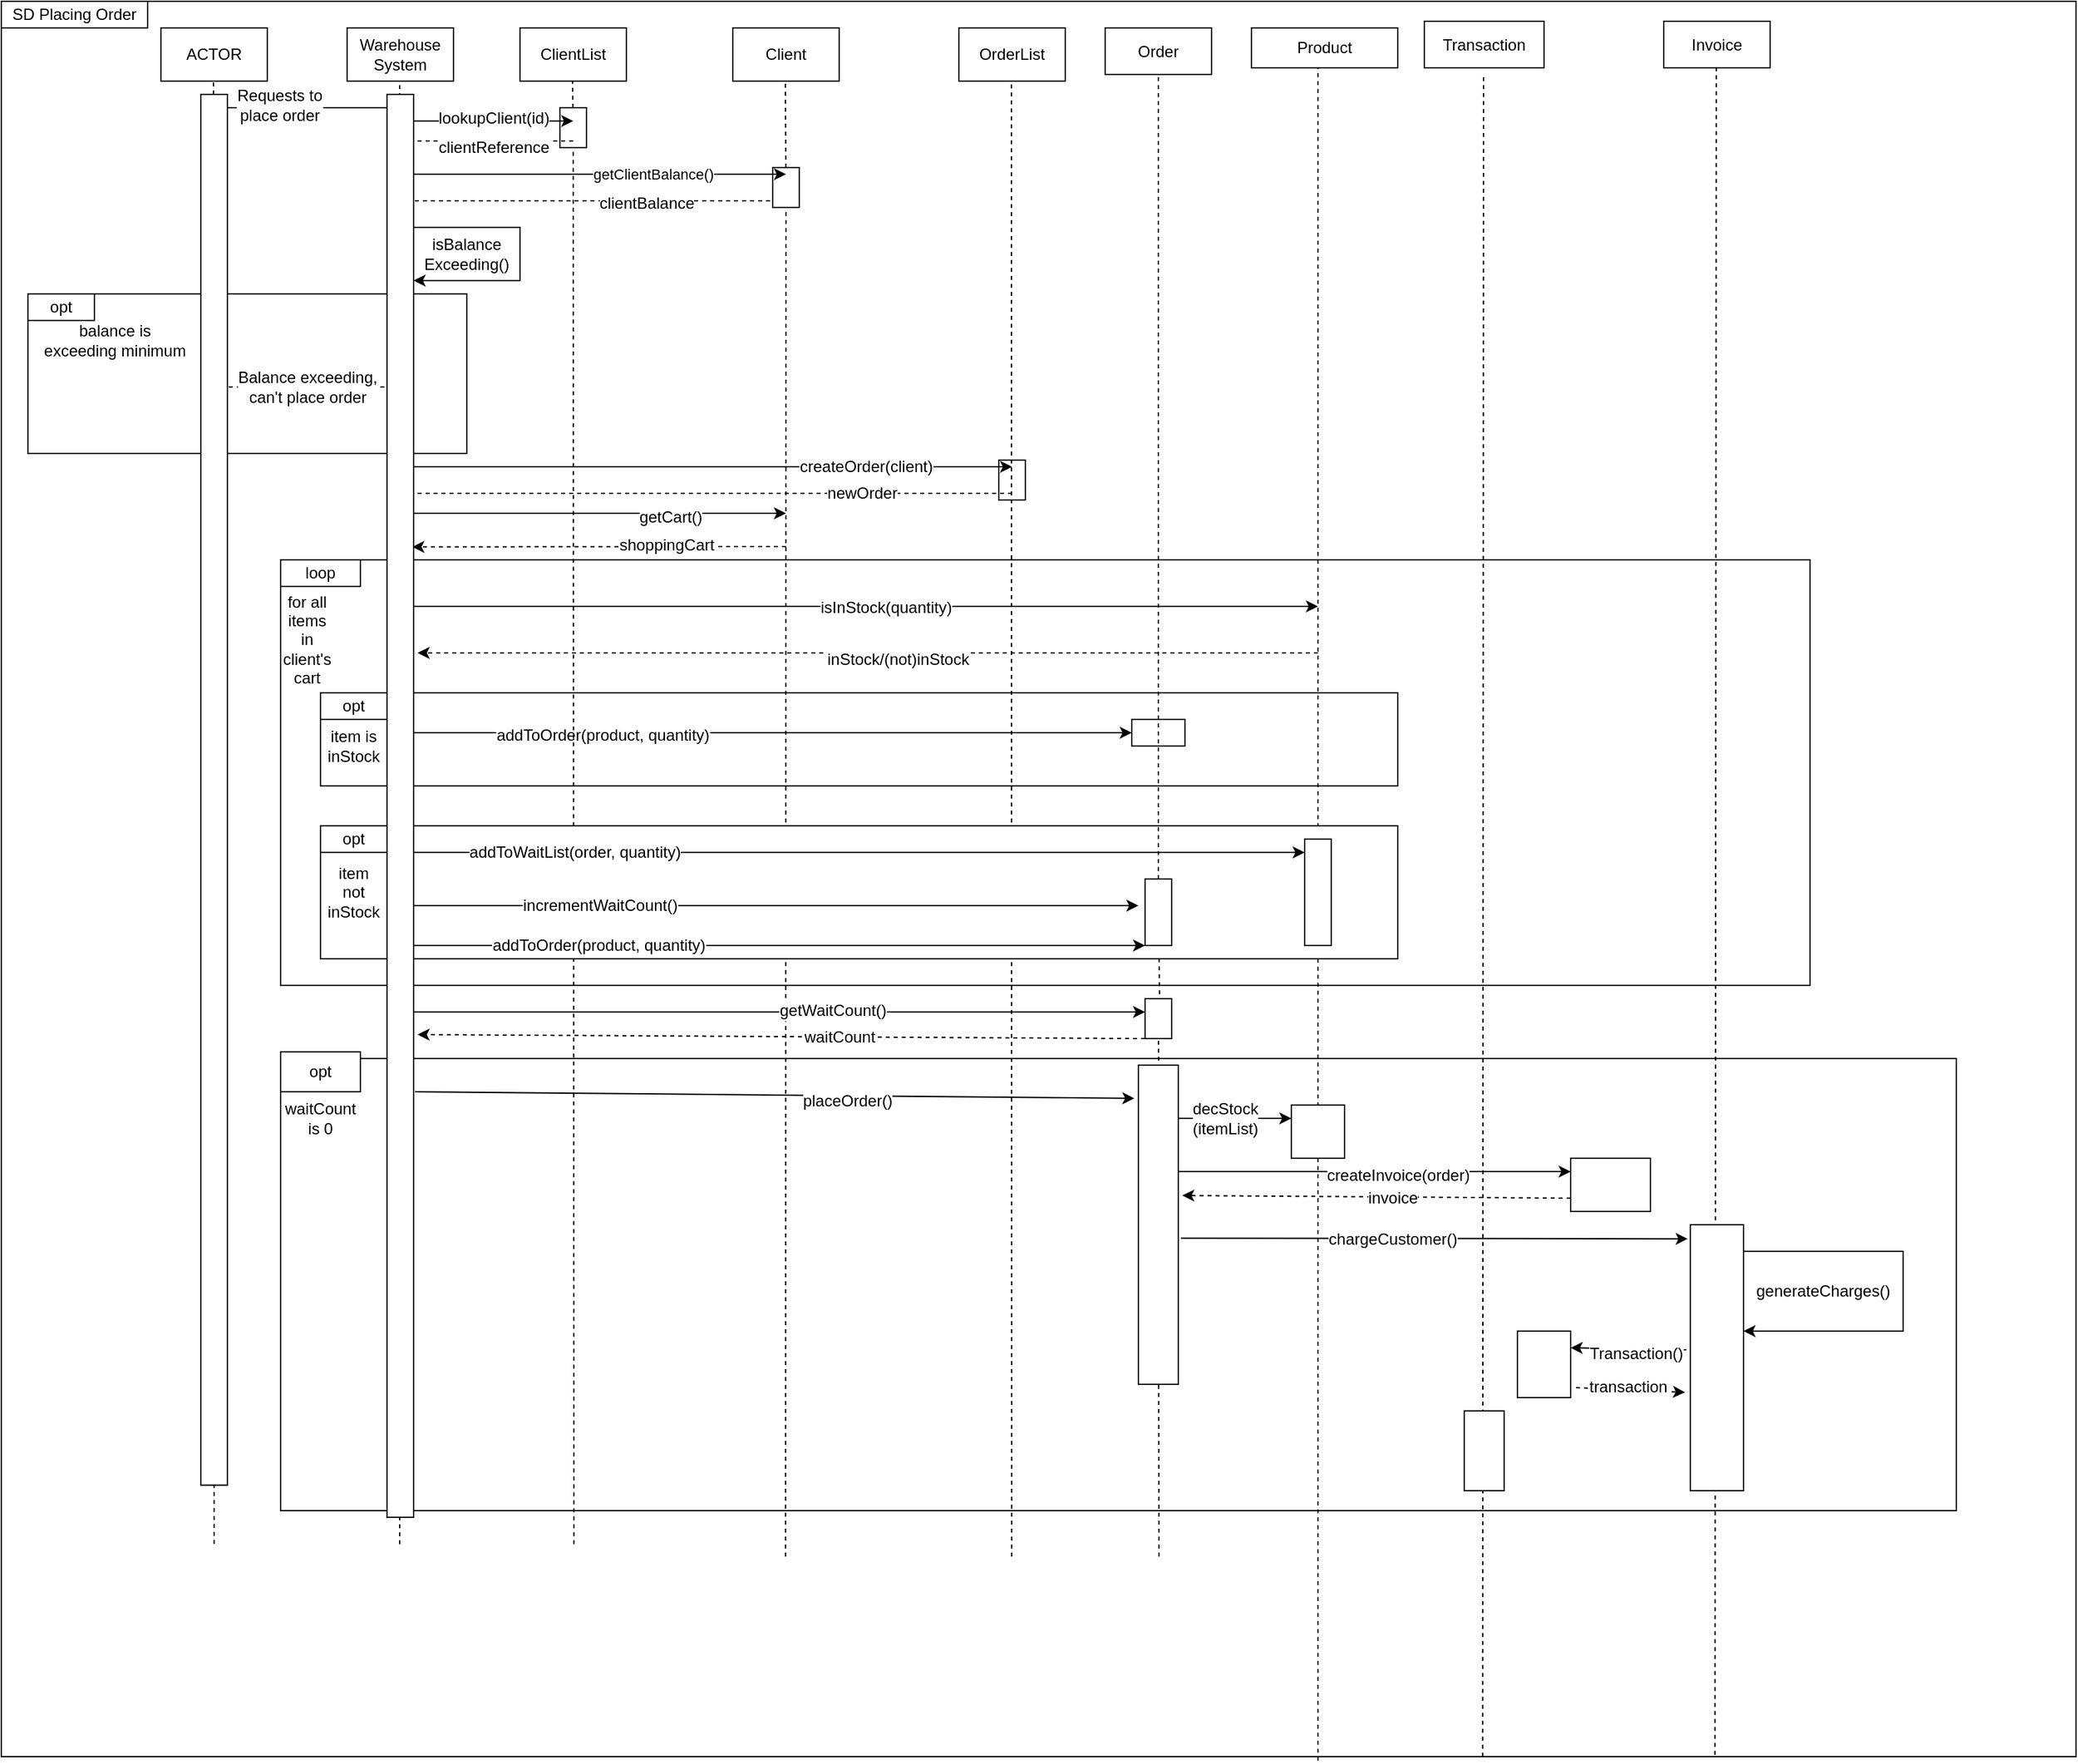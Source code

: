<mxfile version="12.6.5" type="github">
  <diagram id="tKLSFN9qIgkbpF_6YdEr" name="Page-1">
    <mxGraphModel dx="1182" dy="761" grid="1" gridSize="10" guides="1" tooltips="1" connect="1" arrows="1" fold="1" page="1" pageScale="1" pageWidth="1100" pageHeight="850" math="0" shadow="0">
      <root>
        <mxCell id="0"/>
        <mxCell id="1" parent="0"/>
        <mxCell id="7SxAcVkQmoZjiOWq1pf1-21" value="" style="rounded=0;whiteSpace=wrap;html=1;" parent="1" vertex="1">
          <mxGeometry width="1560" height="1320" as="geometry"/>
        </mxCell>
        <mxCell id="BWwTkyQzAVA0nwTKk7PY-33" value="" style="rounded=0;whiteSpace=wrap;html=1;" parent="1" vertex="1">
          <mxGeometry x="750" y="345" width="20" height="30" as="geometry"/>
        </mxCell>
        <mxCell id="7SxAcVkQmoZjiOWq1pf1-38" value="" style="endArrow=classic;html=1;dashed=1;" parent="1" edge="1">
          <mxGeometry width="50" height="50" relative="1" as="geometry">
            <mxPoint x="590" y="150" as="sourcePoint"/>
            <mxPoint x="300" y="150" as="targetPoint"/>
          </mxGeometry>
        </mxCell>
        <mxCell id="7SxAcVkQmoZjiOWq1pf1-39" value="clientBalance" style="text;html=1;align=center;verticalAlign=middle;resizable=0;points=[];labelBackgroundColor=#ffffff;" parent="7SxAcVkQmoZjiOWq1pf1-38" vertex="1" connectable="0">
          <mxGeometry x="-0.276" y="2" relative="1" as="geometry">
            <mxPoint as="offset"/>
          </mxGeometry>
        </mxCell>
        <mxCell id="BWwTkyQzAVA0nwTKk7PY-30" value="" style="rounded=0;whiteSpace=wrap;html=1;" parent="1" vertex="1">
          <mxGeometry x="580" y="125" width="20" height="30" as="geometry"/>
        </mxCell>
        <mxCell id="BWwTkyQzAVA0nwTKk7PY-21" value="" style="rounded=0;whiteSpace=wrap;html=1;" parent="1" vertex="1">
          <mxGeometry x="420" y="80" width="20" height="30" as="geometry"/>
        </mxCell>
        <mxCell id="7SxAcVkQmoZjiOWq1pf1-46" value="" style="rounded=0;whiteSpace=wrap;html=1;" parent="1" vertex="1">
          <mxGeometry x="20" y="220" width="330" height="120" as="geometry"/>
        </mxCell>
        <mxCell id="7SxAcVkQmoZjiOWq1pf1-1" value="ACTOR" style="rounded=0;whiteSpace=wrap;html=1;" parent="1" vertex="1">
          <mxGeometry x="120" y="20" width="80" height="40" as="geometry"/>
        </mxCell>
        <mxCell id="7SxAcVkQmoZjiOWq1pf1-3" value="Warehouse System" style="rounded=0;whiteSpace=wrap;html=1;" parent="1" vertex="1">
          <mxGeometry x="260" y="20" width="80" height="40" as="geometry"/>
        </mxCell>
        <mxCell id="7SxAcVkQmoZjiOWq1pf1-9" value="ClientList" style="rounded=0;whiteSpace=wrap;html=1;" parent="1" vertex="1">
          <mxGeometry x="390" y="20" width="80" height="40" as="geometry"/>
        </mxCell>
        <mxCell id="7SxAcVkQmoZjiOWq1pf1-11" value="Client" style="rounded=0;whiteSpace=wrap;html=1;" parent="1" vertex="1">
          <mxGeometry x="550" y="20" width="80" height="40" as="geometry"/>
        </mxCell>
        <mxCell id="7SxAcVkQmoZjiOWq1pf1-13" value="OrderList" style="rounded=0;whiteSpace=wrap;html=1;" parent="1" vertex="1">
          <mxGeometry x="720" y="20" width="80" height="40" as="geometry"/>
        </mxCell>
        <mxCell id="7SxAcVkQmoZjiOWq1pf1-14" value="Order" style="rounded=0;whiteSpace=wrap;html=1;" parent="1" vertex="1">
          <mxGeometry x="830" y="20" width="80" height="35" as="geometry"/>
        </mxCell>
        <mxCell id="7SxAcVkQmoZjiOWq1pf1-18" value="Invoice" style="rounded=0;whiteSpace=wrap;html=1;" parent="1" vertex="1">
          <mxGeometry x="1250" y="15" width="80" height="35" as="geometry"/>
        </mxCell>
        <mxCell id="7SxAcVkQmoZjiOWq1pf1-22" value="SD Placing Order" style="rounded=0;whiteSpace=wrap;html=1;" parent="1" vertex="1">
          <mxGeometry width="110" height="20" as="geometry"/>
        </mxCell>
        <mxCell id="7SxAcVkQmoZjiOWq1pf1-26" value="Transaction" style="rounded=0;whiteSpace=wrap;html=1;" parent="1" vertex="1">
          <mxGeometry x="1070" y="15" width="90" height="35" as="geometry"/>
        </mxCell>
        <mxCell id="7SxAcVkQmoZjiOWq1pf1-27" value="Product" style="rounded=0;whiteSpace=wrap;html=1;" parent="1" vertex="1">
          <mxGeometry x="940" y="20" width="110" height="30" as="geometry"/>
        </mxCell>
        <mxCell id="7SxAcVkQmoZjiOWq1pf1-29" value="" style="endArrow=classic;html=1;" parent="1" edge="1">
          <mxGeometry width="50" height="50" relative="1" as="geometry">
            <mxPoint x="300" y="90" as="sourcePoint"/>
            <mxPoint x="430" y="90" as="targetPoint"/>
          </mxGeometry>
        </mxCell>
        <mxCell id="7SxAcVkQmoZjiOWq1pf1-30" value="lookupClient(id)" style="text;html=1;align=center;verticalAlign=middle;resizable=0;points=[];labelBackgroundColor=#ffffff;" parent="7SxAcVkQmoZjiOWq1pf1-29" vertex="1" connectable="0">
          <mxGeometry x="0.231" y="2" relative="1" as="geometry">
            <mxPoint x="-10" as="offset"/>
          </mxGeometry>
        </mxCell>
        <mxCell id="7SxAcVkQmoZjiOWq1pf1-36" value="getClientBalance()" style="endArrow=classic;html=1;" parent="1" edge="1">
          <mxGeometry x="0.31" width="50" height="50" relative="1" as="geometry">
            <mxPoint x="300" y="130" as="sourcePoint"/>
            <mxPoint x="590" y="130" as="targetPoint"/>
            <mxPoint as="offset"/>
          </mxGeometry>
        </mxCell>
        <mxCell id="7SxAcVkQmoZjiOWq1pf1-41" value="&lt;div&gt;isBalance&lt;/div&gt;&lt;div&gt;Exceeding()&lt;br&gt;&lt;/div&gt;" style="rounded=0;whiteSpace=wrap;html=1;" parent="1" vertex="1">
          <mxGeometry x="310" y="170" width="80" height="40" as="geometry"/>
        </mxCell>
        <mxCell id="7SxAcVkQmoZjiOWq1pf1-42" value="" style="endArrow=classic;html=1;dashed=1;entryX=0;entryY=1;entryDx=0;entryDy=0;" parent="1" target="7SxAcVkQmoZjiOWq1pf1-41" edge="1">
          <mxGeometry width="50" height="50" relative="1" as="geometry">
            <mxPoint x="320" y="210" as="sourcePoint"/>
            <mxPoint x="370" y="160" as="targetPoint"/>
          </mxGeometry>
        </mxCell>
        <mxCell id="7SxAcVkQmoZjiOWq1pf1-47" value="opt" style="rounded=0;whiteSpace=wrap;html=1;" parent="1" vertex="1">
          <mxGeometry x="20" y="220" width="50" height="20" as="geometry"/>
        </mxCell>
        <mxCell id="7SxAcVkQmoZjiOWq1pf1-48" value="&lt;div&gt;balance is&lt;/div&gt;&lt;div&gt;exceeding minimum&lt;br&gt;&lt;/div&gt;" style="text;html=1;align=center;verticalAlign=middle;resizable=0;points=[];autosize=1;" parent="1" vertex="1">
          <mxGeometry x="20" y="240" width="130" height="30" as="geometry"/>
        </mxCell>
        <mxCell id="7SxAcVkQmoZjiOWq1pf1-2" value="" style="endArrow=none;dashed=1;html=1;" parent="1" source="BWwTkyQzAVA0nwTKk7PY-3" edge="1">
          <mxGeometry width="50" height="50" relative="1" as="geometry">
            <mxPoint x="160" y="840" as="sourcePoint"/>
            <mxPoint x="159.5" y="60" as="targetPoint"/>
          </mxGeometry>
        </mxCell>
        <mxCell id="7SxAcVkQmoZjiOWq1pf1-49" value="" style="endArrow=classic;html=1;dashed=1;" parent="1" edge="1">
          <mxGeometry width="50" height="50" relative="1" as="geometry">
            <mxPoint x="300" y="290" as="sourcePoint"/>
            <mxPoint x="160" y="290" as="targetPoint"/>
          </mxGeometry>
        </mxCell>
        <mxCell id="7SxAcVkQmoZjiOWq1pf1-50" value="&lt;div&gt;Balance exceeding,&lt;/div&gt;&lt;div&gt;can&#39;t place order&lt;br&gt;&lt;/div&gt;" style="text;html=1;align=center;verticalAlign=middle;resizable=0;points=[];labelBackgroundColor=#ffffff;" parent="7SxAcVkQmoZjiOWq1pf1-49" vertex="1" connectable="0">
          <mxGeometry x="0.457" y="-3" relative="1" as="geometry">
            <mxPoint x="32" y="3" as="offset"/>
          </mxGeometry>
        </mxCell>
        <mxCell id="7SxAcVkQmoZjiOWq1pf1-58" value="" style="rounded=0;whiteSpace=wrap;html=1;" parent="1" vertex="1">
          <mxGeometry x="210" y="420" width="1150" height="320" as="geometry"/>
        </mxCell>
        <mxCell id="7SxAcVkQmoZjiOWq1pf1-4" value="" style="endArrow=none;dashed=1;html=1;" parent="1" edge="1">
          <mxGeometry width="50" height="50" relative="1" as="geometry">
            <mxPoint x="300" y="840" as="sourcePoint"/>
            <mxPoint x="299.5" y="60" as="targetPoint"/>
          </mxGeometry>
        </mxCell>
        <mxCell id="7SxAcVkQmoZjiOWq1pf1-10" value="" style="endArrow=none;dashed=1;html=1;" parent="1" source="BWwTkyQzAVA0nwTKk7PY-21" edge="1">
          <mxGeometry width="50" height="50" relative="1" as="geometry">
            <mxPoint x="430" y="840" as="sourcePoint"/>
            <mxPoint x="429.5" y="60" as="targetPoint"/>
          </mxGeometry>
        </mxCell>
        <mxCell id="7SxAcVkQmoZjiOWq1pf1-12" value="" style="endArrow=none;dashed=1;html=1;" parent="1" source="BWwTkyQzAVA0nwTKk7PY-30" edge="1">
          <mxGeometry width="50" height="50" relative="1" as="geometry">
            <mxPoint x="590" y="840" as="sourcePoint"/>
            <mxPoint x="589.5" y="60" as="targetPoint"/>
          </mxGeometry>
        </mxCell>
        <mxCell id="7SxAcVkQmoZjiOWq1pf1-59" value="loop" style="rounded=0;whiteSpace=wrap;html=1;" parent="1" vertex="1">
          <mxGeometry x="210" y="420" width="60" height="20" as="geometry"/>
        </mxCell>
        <mxCell id="7SxAcVkQmoZjiOWq1pf1-60" value="for all items in client&#39;s cart" style="text;html=1;strokeColor=none;fillColor=none;align=center;verticalAlign=middle;whiteSpace=wrap;rounded=0;" parent="1" vertex="1">
          <mxGeometry x="210" y="470" width="40" height="20" as="geometry"/>
        </mxCell>
        <mxCell id="7SxAcVkQmoZjiOWq1pf1-63" value="" style="endArrow=classic;html=1;" parent="1" edge="1">
          <mxGeometry width="50" height="50" relative="1" as="geometry">
            <mxPoint x="300" y="350" as="sourcePoint"/>
            <mxPoint x="760" y="350" as="targetPoint"/>
          </mxGeometry>
        </mxCell>
        <mxCell id="7SxAcVkQmoZjiOWq1pf1-64" value="createOrder(client)" style="text;html=1;align=center;verticalAlign=middle;resizable=0;points=[];labelBackgroundColor=#ffffff;" parent="7SxAcVkQmoZjiOWq1pf1-63" vertex="1" connectable="0">
          <mxGeometry x="0.735" relative="1" as="geometry">
            <mxPoint x="-49" as="offset"/>
          </mxGeometry>
        </mxCell>
        <mxCell id="7SxAcVkQmoZjiOWq1pf1-32" value="" style="endArrow=classic;html=1;dashed=1;" parent="1" edge="1">
          <mxGeometry width="50" height="50" relative="1" as="geometry">
            <mxPoint x="430" y="105" as="sourcePoint"/>
            <mxPoint x="300" y="105" as="targetPoint"/>
          </mxGeometry>
        </mxCell>
        <mxCell id="7SxAcVkQmoZjiOWq1pf1-33" value="clientReference" style="text;html=1;align=center;verticalAlign=middle;resizable=0;points=[];labelBackgroundColor=#ffffff;" parent="7SxAcVkQmoZjiOWq1pf1-32" vertex="1" connectable="0">
          <mxGeometry x="-0.4" y="1" relative="1" as="geometry">
            <mxPoint x="-21" y="4" as="offset"/>
          </mxGeometry>
        </mxCell>
        <mxCell id="7SxAcVkQmoZjiOWq1pf1-61" value="" style="endArrow=classic;html=1;dashed=1;" parent="1" edge="1">
          <mxGeometry width="50" height="50" relative="1" as="geometry">
            <mxPoint x="760" y="370" as="sourcePoint"/>
            <mxPoint x="300" y="370" as="targetPoint"/>
          </mxGeometry>
        </mxCell>
        <mxCell id="7SxAcVkQmoZjiOWq1pf1-62" value="newOrder" style="text;html=1;align=center;verticalAlign=middle;resizable=0;points=[];labelBackgroundColor=#ffffff;" parent="7SxAcVkQmoZjiOWq1pf1-61" vertex="1" connectable="0">
          <mxGeometry x="-0.509" relative="1" as="geometry">
            <mxPoint as="offset"/>
          </mxGeometry>
        </mxCell>
        <mxCell id="bvHiQw0GbugnLKVl-1VQ-2" value="" style="endArrow=classic;html=1;" edge="1" parent="1">
          <mxGeometry width="50" height="50" relative="1" as="geometry">
            <mxPoint x="310" y="385" as="sourcePoint"/>
            <mxPoint x="590" y="385" as="targetPoint"/>
          </mxGeometry>
        </mxCell>
        <mxCell id="bvHiQw0GbugnLKVl-1VQ-3" value="getCart()" style="text;html=1;align=center;verticalAlign=middle;resizable=0;points=[];labelBackgroundColor=#ffffff;" vertex="1" connectable="0" parent="bvHiQw0GbugnLKVl-1VQ-2">
          <mxGeometry x="0.379" y="-3" relative="1" as="geometry">
            <mxPoint as="offset"/>
          </mxGeometry>
        </mxCell>
        <mxCell id="bvHiQw0GbugnLKVl-1VQ-4" value="" style="endArrow=classic;html=1;entryX=0.95;entryY=0.318;entryDx=0;entryDy=0;entryPerimeter=0;dashed=1;" edge="1" parent="1" target="BWwTkyQzAVA0nwTKk7PY-7">
          <mxGeometry width="50" height="50" relative="1" as="geometry">
            <mxPoint x="590" y="410" as="sourcePoint"/>
            <mxPoint x="640" y="345" as="targetPoint"/>
          </mxGeometry>
        </mxCell>
        <mxCell id="bvHiQw0GbugnLKVl-1VQ-5" value="shoppingCart" style="text;html=1;align=center;verticalAlign=middle;resizable=0;points=[];labelBackgroundColor=#ffffff;" vertex="1" connectable="0" parent="bvHiQw0GbugnLKVl-1VQ-4">
          <mxGeometry x="-0.193" y="-1" relative="1" as="geometry">
            <mxPoint x="23" as="offset"/>
          </mxGeometry>
        </mxCell>
        <mxCell id="bvHiQw0GbugnLKVl-1VQ-6" value="" style="endArrow=classic;html=1;" edge="1" parent="1">
          <mxGeometry width="50" height="50" relative="1" as="geometry">
            <mxPoint x="310" y="455" as="sourcePoint"/>
            <mxPoint x="990" y="455" as="targetPoint"/>
          </mxGeometry>
        </mxCell>
        <mxCell id="bvHiQw0GbugnLKVl-1VQ-7" value="isInStock(quantity)" style="text;html=1;align=center;verticalAlign=middle;resizable=0;points=[];labelBackgroundColor=#ffffff;" vertex="1" connectable="0" parent="bvHiQw0GbugnLKVl-1VQ-6">
          <mxGeometry x="0.044" y="-1" relative="1" as="geometry">
            <mxPoint as="offset"/>
          </mxGeometry>
        </mxCell>
        <mxCell id="bvHiQw0GbugnLKVl-1VQ-8" value="" style="endArrow=classic;html=1;dashed=1;" edge="1" parent="1">
          <mxGeometry width="50" height="50" relative="1" as="geometry">
            <mxPoint x="990" y="490" as="sourcePoint"/>
            <mxPoint x="313" y="490" as="targetPoint"/>
          </mxGeometry>
        </mxCell>
        <mxCell id="bvHiQw0GbugnLKVl-1VQ-9" value="inStock/(not)inStock" style="text;html=1;align=center;verticalAlign=middle;resizable=0;points=[];labelBackgroundColor=#ffffff;" vertex="1" connectable="0" parent="bvHiQw0GbugnLKVl-1VQ-8">
          <mxGeometry x="-0.067" y="5" relative="1" as="geometry">
            <mxPoint as="offset"/>
          </mxGeometry>
        </mxCell>
        <mxCell id="bvHiQw0GbugnLKVl-1VQ-10" value="" style="rounded=0;whiteSpace=wrap;html=1;" vertex="1" parent="1">
          <mxGeometry x="240" y="520" width="810" height="70" as="geometry"/>
        </mxCell>
        <mxCell id="bvHiQw0GbugnLKVl-1VQ-12" value="&lt;div&gt;item is &lt;br&gt;&lt;/div&gt;&lt;div&gt;inStock&lt;br&gt;&lt;/div&gt;" style="text;html=1;strokeColor=none;fillColor=none;align=center;verticalAlign=middle;whiteSpace=wrap;rounded=0;" vertex="1" parent="1">
          <mxGeometry x="245" y="550" width="40" height="20" as="geometry"/>
        </mxCell>
        <mxCell id="bvHiQw0GbugnLKVl-1VQ-11" value="opt" style="rounded=0;whiteSpace=wrap;html=1;" vertex="1" parent="1">
          <mxGeometry x="240" y="520" width="50" height="20" as="geometry"/>
        </mxCell>
        <mxCell id="7SxAcVkQmoZjiOWq1pf1-24" value="" style="endArrow=classic;html=1;" parent="1" edge="1">
          <mxGeometry width="50" height="50" relative="1" as="geometry">
            <mxPoint x="160" y="80" as="sourcePoint"/>
            <mxPoint x="300" y="80" as="targetPoint"/>
          </mxGeometry>
        </mxCell>
        <mxCell id="7SxAcVkQmoZjiOWq1pf1-25" value="&lt;div&gt;Requests to &lt;br&gt;&lt;/div&gt;&lt;div&gt;place order&lt;br&gt;&lt;/div&gt;" style="text;html=1;align=center;verticalAlign=middle;resizable=0;points=[];labelBackgroundColor=#ffffff;" parent="7SxAcVkQmoZjiOWq1pf1-24" vertex="1" connectable="0">
          <mxGeometry x="-0.3" y="2" relative="1" as="geometry">
            <mxPoint as="offset"/>
          </mxGeometry>
        </mxCell>
        <mxCell id="bvHiQw0GbugnLKVl-1VQ-17" value="" style="rounded=0;whiteSpace=wrap;html=1;" vertex="1" parent="1">
          <mxGeometry x="850" y="540" width="40" height="20" as="geometry"/>
        </mxCell>
        <mxCell id="bvHiQw0GbugnLKVl-1VQ-18" value="" style="endArrow=classic;html=1;" edge="1" parent="1">
          <mxGeometry width="50" height="50" relative="1" as="geometry">
            <mxPoint x="310" y="550" as="sourcePoint"/>
            <mxPoint x="850" y="550" as="targetPoint"/>
          </mxGeometry>
        </mxCell>
        <mxCell id="bvHiQw0GbugnLKVl-1VQ-19" value="addToOrder(product, quantity)" style="text;html=1;align=center;verticalAlign=middle;resizable=0;points=[];labelBackgroundColor=#ffffff;" vertex="1" connectable="0" parent="bvHiQw0GbugnLKVl-1VQ-18">
          <mxGeometry x="-0.474" y="-2" relative="1" as="geometry">
            <mxPoint as="offset"/>
          </mxGeometry>
        </mxCell>
        <mxCell id="bvHiQw0GbugnLKVl-1VQ-32" value="" style="rounded=0;whiteSpace=wrap;html=1;" vertex="1" parent="1">
          <mxGeometry x="855" y="660" width="30" height="40" as="geometry"/>
        </mxCell>
        <mxCell id="bvHiQw0GbugnLKVl-1VQ-34" value="" style="rounded=0;whiteSpace=wrap;html=1;" vertex="1" parent="1">
          <mxGeometry x="980" y="630" width="20" height="40" as="geometry"/>
        </mxCell>
        <mxCell id="BWwTkyQzAVA0nwTKk7PY-8" value="" style="endArrow=none;dashed=1;html=1;exitX=0.192;exitY=0.879;exitDx=0;exitDy=0;exitPerimeter=0;" parent="1" target="BWwTkyQzAVA0nwTKk7PY-7" edge="1" source="7SxAcVkQmoZjiOWq1pf1-21">
          <mxGeometry width="50" height="50" relative="1" as="geometry">
            <mxPoint x="300" y="840.0" as="sourcePoint"/>
            <mxPoint x="299.5" y="28.378" as="targetPoint"/>
          </mxGeometry>
        </mxCell>
        <mxCell id="bvHiQw0GbugnLKVl-1VQ-36" value="" style="rounded=0;whiteSpace=wrap;html=1;" vertex="1" parent="1">
          <mxGeometry x="210" y="795" width="1260" height="340" as="geometry"/>
        </mxCell>
        <mxCell id="7SxAcVkQmoZjiOWq1pf1-20" value="" style="endArrow=none;dashed=1;html=1;exitX=0.714;exitY=1;exitDx=0;exitDy=0;exitPerimeter=0;" parent="1" edge="1" source="7SxAcVkQmoZjiOWq1pf1-21">
          <mxGeometry width="50" height="50" relative="1" as="geometry">
            <mxPoint x="1115" y="820" as="sourcePoint"/>
            <mxPoint x="1114.5" y="55" as="targetPoint"/>
          </mxGeometry>
        </mxCell>
        <mxCell id="7SxAcVkQmoZjiOWq1pf1-19" value="" style="endArrow=none;dashed=1;html=1;exitX=0.826;exitY=0.999;exitDx=0;exitDy=0;exitPerimeter=0;" parent="1" edge="1" source="7SxAcVkQmoZjiOWq1pf1-21">
          <mxGeometry width="50" height="50" relative="1" as="geometry">
            <mxPoint x="1290" y="835" as="sourcePoint"/>
            <mxPoint x="1289.5" y="50" as="targetPoint"/>
          </mxGeometry>
        </mxCell>
        <mxCell id="BWwTkyQzAVA0nwTKk7PY-31" value="" style="endArrow=none;dashed=1;html=1;exitX=0.378;exitY=0.886;exitDx=0;exitDy=0;exitPerimeter=0;" parent="1" target="BWwTkyQzAVA0nwTKk7PY-30" edge="1" source="7SxAcVkQmoZjiOWq1pf1-21">
          <mxGeometry width="50" height="50" relative="1" as="geometry">
            <mxPoint x="590" y="840" as="sourcePoint"/>
            <mxPoint x="589.5" y="60.0" as="targetPoint"/>
          </mxGeometry>
        </mxCell>
        <mxCell id="7SxAcVkQmoZjiOWq1pf1-15" value="" style="endArrow=none;dashed=1;html=1;exitX=0.487;exitY=0.886;exitDx=0;exitDy=0;exitPerimeter=0;" parent="1" edge="1" source="7SxAcVkQmoZjiOWq1pf1-21">
          <mxGeometry width="50" height="50" relative="1" as="geometry">
            <mxPoint x="760" y="840" as="sourcePoint"/>
            <mxPoint x="759.5" y="60" as="targetPoint"/>
          </mxGeometry>
        </mxCell>
        <mxCell id="7SxAcVkQmoZjiOWq1pf1-28" value="" style="endArrow=none;dashed=1;html=1;" parent="1" edge="1">
          <mxGeometry width="50" height="50" relative="1" as="geometry">
            <mxPoint x="990" y="1323" as="sourcePoint"/>
            <mxPoint x="990" y="50" as="targetPoint"/>
          </mxGeometry>
        </mxCell>
        <mxCell id="bvHiQw0GbugnLKVl-1VQ-33" value="" style="endArrow=none;dashed=1;html=1;exitX=0.558;exitY=0.886;exitDx=0;exitDy=0;exitPerimeter=0;" edge="1" parent="1" source="bvHiQw0GbugnLKVl-1VQ-55">
          <mxGeometry width="50" height="50" relative="1" as="geometry">
            <mxPoint x="870" y="830" as="sourcePoint"/>
            <mxPoint x="870" y="660" as="targetPoint"/>
          </mxGeometry>
        </mxCell>
        <mxCell id="BWwTkyQzAVA0nwTKk7PY-5" value="" style="group" parent="1" vertex="1" connectable="0">
          <mxGeometry x="150" y="70" width="20" height="1090" as="geometry"/>
        </mxCell>
        <mxCell id="BWwTkyQzAVA0nwTKk7PY-4" value="" style="endArrow=none;dashed=1;html=1;" parent="BWwTkyQzAVA0nwTKk7PY-5" target="BWwTkyQzAVA0nwTKk7PY-3" edge="1">
          <mxGeometry width="50" height="50" relative="1" as="geometry">
            <mxPoint x="10" y="1090" as="sourcePoint"/>
            <mxPoint x="9.5" y="-58.919" as="targetPoint"/>
          </mxGeometry>
        </mxCell>
        <mxCell id="BWwTkyQzAVA0nwTKk7PY-3" value="" style="rounded=0;whiteSpace=wrap;html=1;" parent="BWwTkyQzAVA0nwTKk7PY-5" vertex="1">
          <mxGeometry width="20" height="1045.811" as="geometry"/>
        </mxCell>
        <mxCell id="BWwTkyQzAVA0nwTKk7PY-25" value="" style="endArrow=none;dashed=1;html=1;exitX=0.276;exitY=0.879;exitDx=0;exitDy=0;exitPerimeter=0;" parent="1" target="BWwTkyQzAVA0nwTKk7PY-21" edge="1" source="7SxAcVkQmoZjiOWq1pf1-21">
          <mxGeometry width="50" height="50" relative="1" as="geometry">
            <mxPoint x="430" y="840" as="sourcePoint"/>
            <mxPoint x="429.5" y="60.0" as="targetPoint"/>
          </mxGeometry>
        </mxCell>
        <mxCell id="BWwTkyQzAVA0nwTKk7PY-6" value="" style="group" parent="1" vertex="1" connectable="0">
          <mxGeometry x="290" y="70" width="760" height="1070" as="geometry"/>
        </mxCell>
        <mxCell id="bvHiQw0GbugnLKVl-1VQ-23" value="" style="rounded=0;whiteSpace=wrap;html=1;" vertex="1" parent="BWwTkyQzAVA0nwTKk7PY-6">
          <mxGeometry x="-50" y="550" width="810" height="100" as="geometry"/>
        </mxCell>
        <mxCell id="bvHiQw0GbugnLKVl-1VQ-24" value="opt" style="rounded=0;whiteSpace=wrap;html=1;" vertex="1" parent="BWwTkyQzAVA0nwTKk7PY-6">
          <mxGeometry x="-50" y="550" width="50" height="20" as="geometry"/>
        </mxCell>
        <mxCell id="bvHiQw0GbugnLKVl-1VQ-25" value="&lt;div&gt;item&lt;/div&gt;&lt;div&gt;not&lt;/div&gt;&lt;div&gt;inStock&lt;br&gt;&lt;/div&gt;" style="text;html=1;strokeColor=none;fillColor=none;align=center;verticalAlign=middle;whiteSpace=wrap;rounded=0;" vertex="1" parent="BWwTkyQzAVA0nwTKk7PY-6">
          <mxGeometry x="-45" y="590" width="40" height="20" as="geometry"/>
        </mxCell>
        <mxCell id="bvHiQw0GbugnLKVl-1VQ-30" value="" style="endArrow=classic;html=1;" edge="1" parent="BWwTkyQzAVA0nwTKk7PY-6" target="bvHiQw0GbugnLKVl-1VQ-32">
          <mxGeometry width="50" height="50" relative="1" as="geometry">
            <mxPoint x="20" y="610" as="sourcePoint"/>
            <mxPoint x="570" y="610" as="targetPoint"/>
            <Array as="points">
              <mxPoint x="290" y="610"/>
            </Array>
          </mxGeometry>
        </mxCell>
        <mxCell id="bvHiQw0GbugnLKVl-1VQ-31" value="incrementWaitCount()" style="text;html=1;align=center;verticalAlign=middle;resizable=0;points=[];labelBackgroundColor=#ffffff;" vertex="1" connectable="0" parent="bvHiQw0GbugnLKVl-1VQ-30">
          <mxGeometry x="-0.504" y="-3" relative="1" as="geometry">
            <mxPoint x="5" y="-3" as="offset"/>
          </mxGeometry>
        </mxCell>
        <mxCell id="BWwTkyQzAVA0nwTKk7PY-7" value="" style="rounded=0;whiteSpace=wrap;html=1;" parent="BWwTkyQzAVA0nwTKk7PY-6" vertex="1">
          <mxGeometry width="20" height="1070" as="geometry"/>
        </mxCell>
        <mxCell id="bvHiQw0GbugnLKVl-1VQ-51" value="" style="endArrow=classic;html=1;" edge="1" parent="BWwTkyQzAVA0nwTKk7PY-6">
          <mxGeometry width="50" height="50" relative="1" as="geometry">
            <mxPoint x="20" y="690" as="sourcePoint"/>
            <mxPoint x="570" y="690" as="targetPoint"/>
          </mxGeometry>
        </mxCell>
        <mxCell id="bvHiQw0GbugnLKVl-1VQ-57" value="getWaitCount()" style="text;html=1;align=center;verticalAlign=middle;resizable=0;points=[];labelBackgroundColor=#ffffff;" vertex="1" connectable="0" parent="bvHiQw0GbugnLKVl-1VQ-51">
          <mxGeometry x="0.145" y="1" relative="1" as="geometry">
            <mxPoint as="offset"/>
          </mxGeometry>
        </mxCell>
        <mxCell id="bvHiQw0GbugnLKVl-1VQ-53" value="" style="rounded=0;whiteSpace=wrap;html=1;" vertex="1" parent="BWwTkyQzAVA0nwTKk7PY-6">
          <mxGeometry x="570" y="590" width="20" height="50" as="geometry"/>
        </mxCell>
        <mxCell id="bvHiQw0GbugnLKVl-1VQ-54" value="" style="rounded=0;whiteSpace=wrap;html=1;" vertex="1" parent="BWwTkyQzAVA0nwTKk7PY-6">
          <mxGeometry x="690" y="560" width="20" height="80" as="geometry"/>
        </mxCell>
        <mxCell id="bvHiQw0GbugnLKVl-1VQ-28" value="" style="endArrow=classic;html=1;" edge="1" parent="BWwTkyQzAVA0nwTKk7PY-6">
          <mxGeometry width="50" height="50" relative="1" as="geometry">
            <mxPoint x="20" y="570" as="sourcePoint"/>
            <mxPoint x="690" y="570" as="targetPoint"/>
          </mxGeometry>
        </mxCell>
        <mxCell id="bvHiQw0GbugnLKVl-1VQ-29" value="addToWaitList(order, quantity)" style="text;html=1;align=center;verticalAlign=middle;resizable=0;points=[];labelBackgroundColor=#ffffff;" vertex="1" connectable="0" parent="bvHiQw0GbugnLKVl-1VQ-28">
          <mxGeometry x="-0.644" y="-1" relative="1" as="geometry">
            <mxPoint x="1" y="-1" as="offset"/>
          </mxGeometry>
        </mxCell>
        <mxCell id="bvHiQw0GbugnLKVl-1VQ-65" value="" style="endArrow=classic;html=1;entryX=0;entryY=1;entryDx=0;entryDy=0;" edge="1" parent="BWwTkyQzAVA0nwTKk7PY-6" target="bvHiQw0GbugnLKVl-1VQ-53">
          <mxGeometry width="50" height="50" relative="1" as="geometry">
            <mxPoint x="20" y="640" as="sourcePoint"/>
            <mxPoint x="70" y="590" as="targetPoint"/>
          </mxGeometry>
        </mxCell>
        <mxCell id="bvHiQw0GbugnLKVl-1VQ-66" value="addToOrder(product, quantity)" style="text;html=1;align=center;verticalAlign=middle;resizable=0;points=[];labelBackgroundColor=#ffffff;" vertex="1" connectable="0" parent="bvHiQw0GbugnLKVl-1VQ-65">
          <mxGeometry x="-0.494" relative="1" as="geometry">
            <mxPoint as="offset"/>
          </mxGeometry>
        </mxCell>
        <mxCell id="bvHiQw0GbugnLKVl-1VQ-50" value="&lt;div&gt;waitCount &lt;br&gt;&lt;/div&gt;&lt;div&gt;is 0&lt;br&gt;&lt;/div&gt;" style="text;html=1;strokeColor=none;fillColor=none;align=center;verticalAlign=middle;whiteSpace=wrap;rounded=0;" vertex="1" parent="1">
          <mxGeometry x="220" y="830" width="40" height="20" as="geometry"/>
        </mxCell>
        <mxCell id="bvHiQw0GbugnLKVl-1VQ-49" value="opt" style="rounded=0;whiteSpace=wrap;html=1;" vertex="1" parent="1">
          <mxGeometry x="210" y="790" width="60" height="30" as="geometry"/>
        </mxCell>
        <mxCell id="7SxAcVkQmoZjiOWq1pf1-16" value="" style="endArrow=none;dashed=1;html=1;" parent="1" target="7SxAcVkQmoZjiOWq1pf1-14" edge="1" source="bvHiQw0GbugnLKVl-1VQ-32">
          <mxGeometry width="50" height="50" relative="1" as="geometry">
            <mxPoint x="870" y="830" as="sourcePoint"/>
            <mxPoint x="870" y="55" as="targetPoint"/>
          </mxGeometry>
        </mxCell>
        <mxCell id="bvHiQw0GbugnLKVl-1VQ-55" value="" style="rounded=0;whiteSpace=wrap;html=1;" vertex="1" parent="1">
          <mxGeometry x="860" y="750" width="20" height="30" as="geometry"/>
        </mxCell>
        <mxCell id="bvHiQw0GbugnLKVl-1VQ-56" value="" style="endArrow=none;dashed=1;html=1;exitX=0.558;exitY=0.886;exitDx=0;exitDy=0;exitPerimeter=0;" edge="1" parent="1" source="bvHiQw0GbugnLKVl-1VQ-61" target="bvHiQw0GbugnLKVl-1VQ-55">
          <mxGeometry width="50" height="50" relative="1" as="geometry">
            <mxPoint x="870.48" y="1169.52" as="sourcePoint"/>
            <mxPoint x="870" y="660" as="targetPoint"/>
          </mxGeometry>
        </mxCell>
        <mxCell id="bvHiQw0GbugnLKVl-1VQ-58" value="" style="endArrow=classic;html=1;exitX=0;exitY=1;exitDx=0;exitDy=0;dashed=1;" edge="1" parent="1" source="bvHiQw0GbugnLKVl-1VQ-55">
          <mxGeometry width="50" height="50" relative="1" as="geometry">
            <mxPoint x="850" y="770" as="sourcePoint"/>
            <mxPoint x="313" y="777" as="targetPoint"/>
          </mxGeometry>
        </mxCell>
        <mxCell id="bvHiQw0GbugnLKVl-1VQ-59" value="waitCount" style="text;html=1;align=center;verticalAlign=middle;resizable=0;points=[];labelBackgroundColor=#ffffff;" vertex="1" connectable="0" parent="bvHiQw0GbugnLKVl-1VQ-58">
          <mxGeometry x="-0.159" relative="1" as="geometry">
            <mxPoint as="offset"/>
          </mxGeometry>
        </mxCell>
        <mxCell id="bvHiQw0GbugnLKVl-1VQ-60" value="" style="endArrow=classic;html=1;entryX=-0.1;entryY=0.104;entryDx=0;entryDy=0;entryPerimeter=0;" edge="1" parent="1" target="bvHiQw0GbugnLKVl-1VQ-61">
          <mxGeometry width="50" height="50" relative="1" as="geometry">
            <mxPoint x="311" y="820" as="sourcePoint"/>
            <mxPoint x="850" y="830" as="targetPoint"/>
            <Array as="points"/>
          </mxGeometry>
        </mxCell>
        <mxCell id="bvHiQw0GbugnLKVl-1VQ-63" value="placeOrder()" style="text;html=1;align=center;verticalAlign=middle;resizable=0;points=[];labelBackgroundColor=#ffffff;" vertex="1" connectable="0" parent="bvHiQw0GbugnLKVl-1VQ-60">
          <mxGeometry x="0.199" y="-4" relative="1" as="geometry">
            <mxPoint as="offset"/>
          </mxGeometry>
        </mxCell>
        <mxCell id="bvHiQw0GbugnLKVl-1VQ-61" value="" style="rounded=0;whiteSpace=wrap;html=1;" vertex="1" parent="1">
          <mxGeometry x="855" y="800" width="30" height="240" as="geometry"/>
        </mxCell>
        <mxCell id="bvHiQw0GbugnLKVl-1VQ-62" value="" style="endArrow=none;dashed=1;html=1;exitX=0.558;exitY=0.886;exitDx=0;exitDy=0;exitPerimeter=0;" edge="1" parent="1" source="7SxAcVkQmoZjiOWq1pf1-21" target="bvHiQw0GbugnLKVl-1VQ-61">
          <mxGeometry width="50" height="50" relative="1" as="geometry">
            <mxPoint x="870.48" y="1169.52" as="sourcePoint"/>
            <mxPoint x="870.018" y="780" as="targetPoint"/>
          </mxGeometry>
        </mxCell>
        <mxCell id="bvHiQw0GbugnLKVl-1VQ-71" value="" style="rounded=0;whiteSpace=wrap;html=1;" vertex="1" parent="1">
          <mxGeometry x="970" y="830" width="40" height="40" as="geometry"/>
        </mxCell>
        <mxCell id="bvHiQw0GbugnLKVl-1VQ-72" value="" style="endArrow=classic;html=1;entryX=0;entryY=0.25;entryDx=0;entryDy=0;" edge="1" parent="1" target="bvHiQw0GbugnLKVl-1VQ-71">
          <mxGeometry width="50" height="50" relative="1" as="geometry">
            <mxPoint x="885" y="840" as="sourcePoint"/>
            <mxPoint x="935" y="790" as="targetPoint"/>
          </mxGeometry>
        </mxCell>
        <mxCell id="bvHiQw0GbugnLKVl-1VQ-73" value="&lt;div&gt;decStock&lt;/div&gt;&lt;div&gt;(itemList)&lt;/div&gt;" style="text;html=1;align=center;verticalAlign=middle;resizable=0;points=[];labelBackgroundColor=#ffffff;rotation=0;" vertex="1" connectable="0" parent="bvHiQw0GbugnLKVl-1VQ-72">
          <mxGeometry x="-0.388" relative="1" as="geometry">
            <mxPoint x="9" as="offset"/>
          </mxGeometry>
        </mxCell>
        <mxCell id="bvHiQw0GbugnLKVl-1VQ-74" value="" style="rounded=0;whiteSpace=wrap;html=1;" vertex="1" parent="1">
          <mxGeometry x="1180" y="870" width="60" height="40" as="geometry"/>
        </mxCell>
        <mxCell id="bvHiQw0GbugnLKVl-1VQ-75" value="" style="endArrow=classic;html=1;entryX=0;entryY=0.25;entryDx=0;entryDy=0;" edge="1" parent="1" target="bvHiQw0GbugnLKVl-1VQ-74">
          <mxGeometry width="50" height="50" relative="1" as="geometry">
            <mxPoint x="885" y="880" as="sourcePoint"/>
            <mxPoint x="935" y="830" as="targetPoint"/>
          </mxGeometry>
        </mxCell>
        <mxCell id="bvHiQw0GbugnLKVl-1VQ-76" value="createInvoice(order)" style="text;html=1;align=center;verticalAlign=middle;resizable=0;points=[];labelBackgroundColor=#ffffff;" vertex="1" connectable="0" parent="bvHiQw0GbugnLKVl-1VQ-75">
          <mxGeometry x="0.22" y="-3" relative="1" as="geometry">
            <mxPoint x="-15" as="offset"/>
          </mxGeometry>
        </mxCell>
        <mxCell id="bvHiQw0GbugnLKVl-1VQ-77" value="" style="endArrow=classic;html=1;dashed=1;" edge="1" parent="1">
          <mxGeometry width="50" height="50" relative="1" as="geometry">
            <mxPoint x="1180" y="900" as="sourcePoint"/>
            <mxPoint x="888" y="898" as="targetPoint"/>
          </mxGeometry>
        </mxCell>
        <mxCell id="bvHiQw0GbugnLKVl-1VQ-78" value="invoice" style="text;html=1;align=center;verticalAlign=middle;resizable=0;points=[];labelBackgroundColor=#ffffff;" vertex="1" connectable="0" parent="bvHiQw0GbugnLKVl-1VQ-77">
          <mxGeometry x="-0.082" y="1" relative="1" as="geometry">
            <mxPoint as="offset"/>
          </mxGeometry>
        </mxCell>
        <mxCell id="bvHiQw0GbugnLKVl-1VQ-79" value="" style="rounded=0;whiteSpace=wrap;html=1;" vertex="1" parent="1">
          <mxGeometry x="1270" y="920" width="40" height="200" as="geometry"/>
        </mxCell>
        <mxCell id="bvHiQw0GbugnLKVl-1VQ-84" value="" style="endArrow=classic;html=1;entryX=-0.05;entryY=0.053;entryDx=0;entryDy=0;entryPerimeter=0;exitX=1.067;exitY=0.542;exitDx=0;exitDy=0;exitPerimeter=0;" edge="1" parent="1" source="bvHiQw0GbugnLKVl-1VQ-61" target="bvHiQw0GbugnLKVl-1VQ-79">
          <mxGeometry width="50" height="50" relative="1" as="geometry">
            <mxPoint x="890" y="935" as="sourcePoint"/>
            <mxPoint x="935" y="880" as="targetPoint"/>
          </mxGeometry>
        </mxCell>
        <mxCell id="bvHiQw0GbugnLKVl-1VQ-85" value="chargeCustomer()" style="text;html=1;align=center;verticalAlign=middle;resizable=0;points=[];labelBackgroundColor=#ffffff;" vertex="1" connectable="0" parent="bvHiQw0GbugnLKVl-1VQ-84">
          <mxGeometry x="-0.167" relative="1" as="geometry">
            <mxPoint as="offset"/>
          </mxGeometry>
        </mxCell>
        <mxCell id="bvHiQw0GbugnLKVl-1VQ-87" value="" style="rounded=0;whiteSpace=wrap;html=1;" vertex="1" parent="1">
          <mxGeometry x="1140" y="1000" width="40" height="50" as="geometry"/>
        </mxCell>
        <mxCell id="bvHiQw0GbugnLKVl-1VQ-88" value="" style="endArrow=classic;html=1;entryX=1;entryY=0.25;entryDx=0;entryDy=0;exitX=-0.075;exitY=0.47;exitDx=0;exitDy=0;exitPerimeter=0;" edge="1" parent="1" source="bvHiQw0GbugnLKVl-1VQ-79" target="bvHiQw0GbugnLKVl-1VQ-87">
          <mxGeometry width="50" height="50" relative="1" as="geometry">
            <mxPoint x="1270" y="960" as="sourcePoint"/>
            <mxPoint x="1320" y="910" as="targetPoint"/>
          </mxGeometry>
        </mxCell>
        <mxCell id="bvHiQw0GbugnLKVl-1VQ-89" value="Transaction()" style="text;html=1;align=center;verticalAlign=middle;resizable=0;points=[];labelBackgroundColor=#ffffff;" vertex="1" connectable="0" parent="bvHiQw0GbugnLKVl-1VQ-88">
          <mxGeometry x="0.311" relative="1" as="geometry">
            <mxPoint x="19" y="3.34" as="offset"/>
          </mxGeometry>
        </mxCell>
        <mxCell id="bvHiQw0GbugnLKVl-1VQ-90" value="" style="endArrow=classic;html=1;dashed=1;exitX=1.1;exitY=0.85;exitDx=0;exitDy=0;exitPerimeter=0;" edge="1" parent="1" source="bvHiQw0GbugnLKVl-1VQ-87">
          <mxGeometry width="50" height="50" relative="1" as="geometry">
            <mxPoint x="1180" y="980" as="sourcePoint"/>
            <mxPoint x="1266" y="1046" as="targetPoint"/>
          </mxGeometry>
        </mxCell>
        <mxCell id="bvHiQw0GbugnLKVl-1VQ-91" value="transaction" style="text;html=1;align=center;verticalAlign=middle;resizable=0;points=[];labelBackgroundColor=#ffffff;" vertex="1" connectable="0" parent="bvHiQw0GbugnLKVl-1VQ-90">
          <mxGeometry x="-0.535" y="-1" relative="1" as="geometry">
            <mxPoint x="20" y="-3" as="offset"/>
          </mxGeometry>
        </mxCell>
        <mxCell id="bvHiQw0GbugnLKVl-1VQ-94" value="generateCharges()" style="rounded=0;whiteSpace=wrap;html=1;" vertex="1" parent="1">
          <mxGeometry x="1310" y="940" width="120" height="60" as="geometry"/>
        </mxCell>
        <mxCell id="bvHiQw0GbugnLKVl-1VQ-95" value="" style="endArrow=classic;html=1;entryX=0;entryY=1;entryDx=0;entryDy=0;" edge="1" parent="1" target="bvHiQw0GbugnLKVl-1VQ-94">
          <mxGeometry width="50" height="50" relative="1" as="geometry">
            <mxPoint x="1340" y="1000" as="sourcePoint"/>
            <mxPoint x="1390" y="950" as="targetPoint"/>
          </mxGeometry>
        </mxCell>
        <mxCell id="bvHiQw0GbugnLKVl-1VQ-96" value="" style="rounded=0;whiteSpace=wrap;html=1;" vertex="1" parent="1">
          <mxGeometry x="1100" y="1060" width="30" height="60" as="geometry"/>
        </mxCell>
      </root>
    </mxGraphModel>
  </diagram>
</mxfile>

